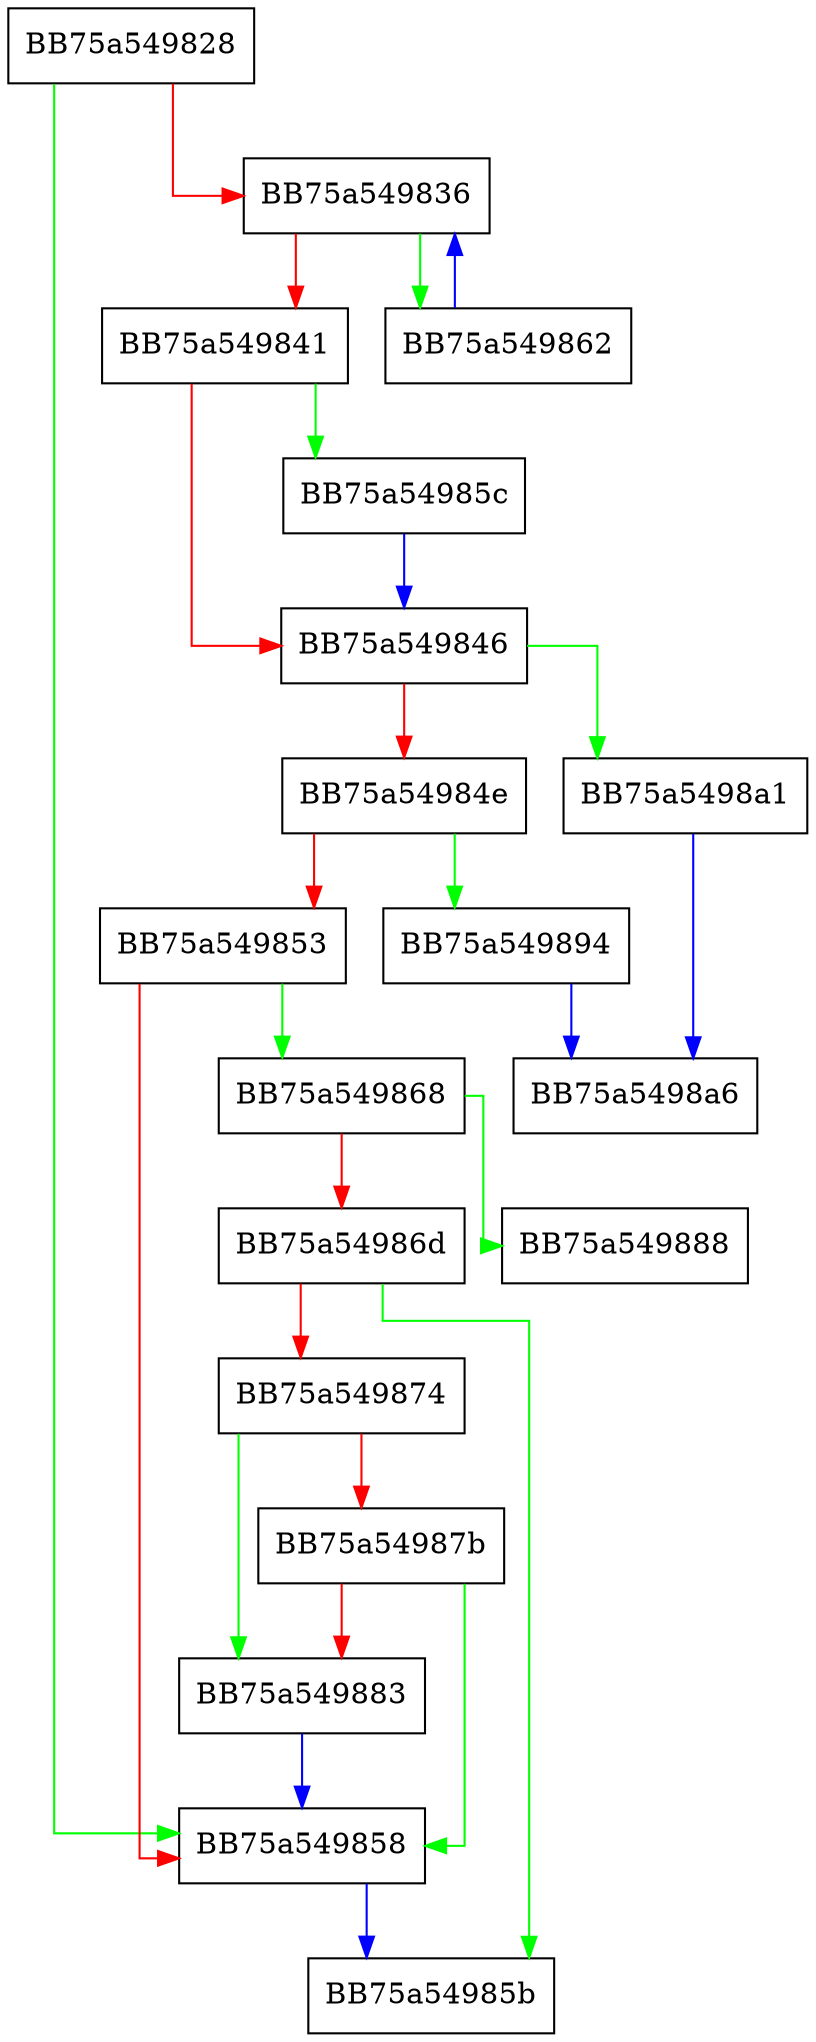 digraph sqlite3ExprNeedsNoAffinityChange {
  node [shape="box"];
  graph [splines=ortho];
  BB75a549828 -> BB75a549858 [color="green"];
  BB75a549828 -> BB75a549836 [color="red"];
  BB75a549836 -> BB75a549862 [color="green"];
  BB75a549836 -> BB75a549841 [color="red"];
  BB75a549841 -> BB75a54985c [color="green"];
  BB75a549841 -> BB75a549846 [color="red"];
  BB75a549846 -> BB75a5498a1 [color="green"];
  BB75a549846 -> BB75a54984e [color="red"];
  BB75a54984e -> BB75a549894 [color="green"];
  BB75a54984e -> BB75a549853 [color="red"];
  BB75a549853 -> BB75a549868 [color="green"];
  BB75a549853 -> BB75a549858 [color="red"];
  BB75a549858 -> BB75a54985b [color="blue"];
  BB75a54985c -> BB75a549846 [color="blue"];
  BB75a549862 -> BB75a549836 [color="blue"];
  BB75a549868 -> BB75a549888 [color="green"];
  BB75a549868 -> BB75a54986d [color="red"];
  BB75a54986d -> BB75a54985b [color="green"];
  BB75a54986d -> BB75a549874 [color="red"];
  BB75a549874 -> BB75a549883 [color="green"];
  BB75a549874 -> BB75a54987b [color="red"];
  BB75a54987b -> BB75a549858 [color="green"];
  BB75a54987b -> BB75a549883 [color="red"];
  BB75a549883 -> BB75a549858 [color="blue"];
  BB75a549894 -> BB75a5498a6 [color="blue"];
  BB75a5498a1 -> BB75a5498a6 [color="blue"];
}